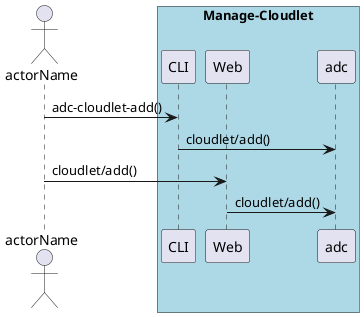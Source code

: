 @startuml
Actor "actorName" as A

box "Manage-Cloudlet" #lightblue
participant CLI as CLI
participant Web as Web
participant "adc" as S
A -> CLI : adc-cloudlet-add()
CLI -> S : cloudlet/add()
A -> Web : cloudlet/add()
Web -> S : cloudlet/add()
end box

@enduml
